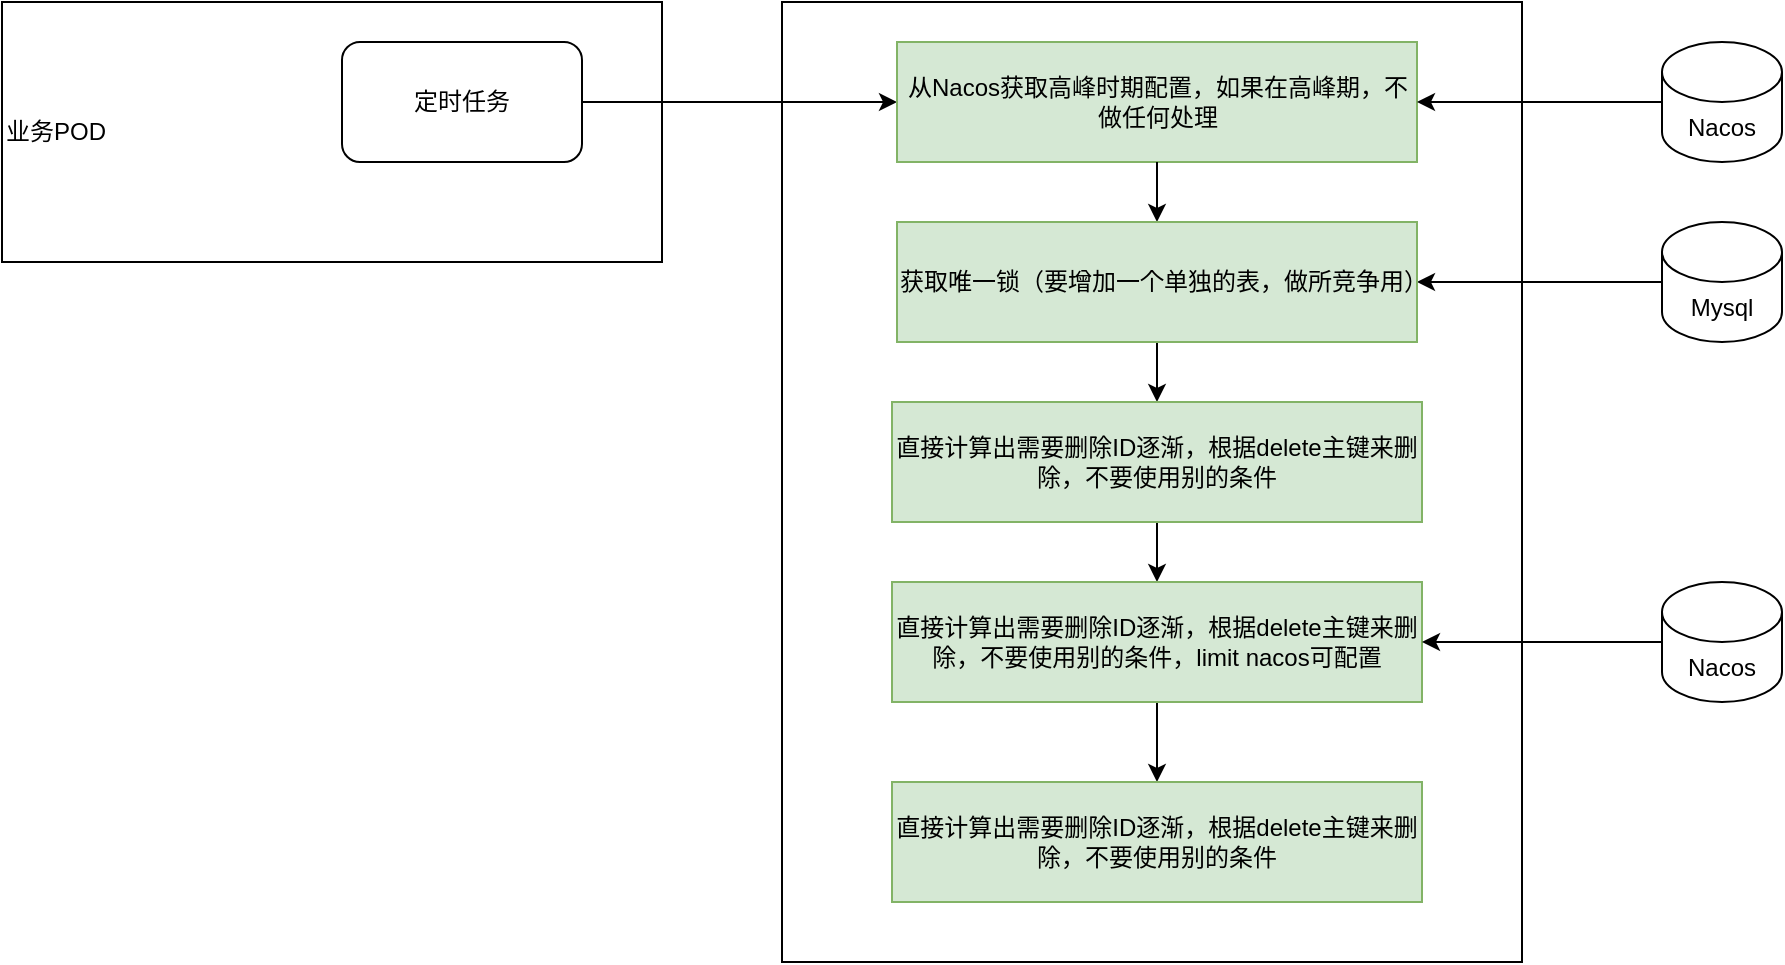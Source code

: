 <mxfile version="21.6.8" type="device">
  <diagram name="第 1 页" id="JPRXCqS387LlQBntc_6v">
    <mxGraphModel dx="1177" dy="846" grid="1" gridSize="10" guides="1" tooltips="1" connect="1" arrows="1" fold="1" page="1" pageScale="1" pageWidth="2339" pageHeight="3300" math="0" shadow="0">
      <root>
        <mxCell id="0" />
        <mxCell id="1" parent="0" />
        <mxCell id="Ko8muSTQ6zl2erQ20SfS-5" value="" style="rounded=0;whiteSpace=wrap;html=1;" vertex="1" parent="1">
          <mxGeometry x="410" y="70" width="370" height="480" as="geometry" />
        </mxCell>
        <mxCell id="Ko8muSTQ6zl2erQ20SfS-1" value="业务POD" style="rounded=0;whiteSpace=wrap;html=1;align=left;" vertex="1" parent="1">
          <mxGeometry x="20" y="70" width="330" height="130" as="geometry" />
        </mxCell>
        <mxCell id="Ko8muSTQ6zl2erQ20SfS-15" style="edgeStyle=orthogonalEdgeStyle;rounded=0;orthogonalLoop=1;jettySize=auto;html=1;" edge="1" parent="1" source="Ko8muSTQ6zl2erQ20SfS-3" target="Ko8muSTQ6zl2erQ20SfS-12">
          <mxGeometry relative="1" as="geometry" />
        </mxCell>
        <mxCell id="Ko8muSTQ6zl2erQ20SfS-3" value="Mysql" style="shape=cylinder3;whiteSpace=wrap;html=1;boundedLbl=1;backgroundOutline=1;size=15;" vertex="1" parent="1">
          <mxGeometry x="850" y="180" width="60" height="60" as="geometry" />
        </mxCell>
        <mxCell id="Ko8muSTQ6zl2erQ20SfS-10" style="edgeStyle=orthogonalEdgeStyle;rounded=0;orthogonalLoop=1;jettySize=auto;html=1;" edge="1" parent="1" source="Ko8muSTQ6zl2erQ20SfS-8" target="Ko8muSTQ6zl2erQ20SfS-9">
          <mxGeometry relative="1" as="geometry" />
        </mxCell>
        <mxCell id="Ko8muSTQ6zl2erQ20SfS-8" value="定时任务" style="rounded=1;whiteSpace=wrap;html=1;" vertex="1" parent="1">
          <mxGeometry x="190" y="90" width="120" height="60" as="geometry" />
        </mxCell>
        <mxCell id="Ko8muSTQ6zl2erQ20SfS-19" value="" style="edgeStyle=orthogonalEdgeStyle;rounded=0;orthogonalLoop=1;jettySize=auto;html=1;" edge="1" parent="1" source="Ko8muSTQ6zl2erQ20SfS-12" target="Ko8muSTQ6zl2erQ20SfS-13">
          <mxGeometry relative="1" as="geometry" />
        </mxCell>
        <mxCell id="Ko8muSTQ6zl2erQ20SfS-9" value="从Nacos获取高峰时期配置，如果在高峰期，不做任何处理" style="rounded=0;whiteSpace=wrap;html=1;fillColor=#d5e8d4;strokeColor=#82b366;" vertex="1" parent="1">
          <mxGeometry x="467.5" y="90" width="260" height="60" as="geometry" />
        </mxCell>
        <mxCell id="Ko8muSTQ6zl2erQ20SfS-14" style="edgeStyle=orthogonalEdgeStyle;rounded=0;orthogonalLoop=1;jettySize=auto;html=1;" edge="1" parent="1" source="Ko8muSTQ6zl2erQ20SfS-11" target="Ko8muSTQ6zl2erQ20SfS-9">
          <mxGeometry relative="1" as="geometry" />
        </mxCell>
        <mxCell id="Ko8muSTQ6zl2erQ20SfS-11" value="Nacos" style="shape=cylinder3;whiteSpace=wrap;html=1;boundedLbl=1;backgroundOutline=1;size=15;" vertex="1" parent="1">
          <mxGeometry x="850" y="90" width="60" height="60" as="geometry" />
        </mxCell>
        <mxCell id="Ko8muSTQ6zl2erQ20SfS-17" value="" style="edgeStyle=orthogonalEdgeStyle;rounded=0;orthogonalLoop=1;jettySize=auto;html=1;" edge="1" parent="1" source="Ko8muSTQ6zl2erQ20SfS-13" target="Ko8muSTQ6zl2erQ20SfS-16">
          <mxGeometry relative="1" as="geometry" />
        </mxCell>
        <mxCell id="Ko8muSTQ6zl2erQ20SfS-13" value="直接计算出需要删除ID逐渐，根据delete主键来删除，不要使用别的条件" style="rounded=0;whiteSpace=wrap;html=1;fillColor=#d5e8d4;strokeColor=#82b366;" vertex="1" parent="1">
          <mxGeometry x="465" y="270" width="265" height="60" as="geometry" />
        </mxCell>
        <mxCell id="Ko8muSTQ6zl2erQ20SfS-25" value="" style="edgeStyle=orthogonalEdgeStyle;rounded=0;orthogonalLoop=1;jettySize=auto;html=1;" edge="1" parent="1" source="Ko8muSTQ6zl2erQ20SfS-16" target="Ko8muSTQ6zl2erQ20SfS-22">
          <mxGeometry relative="1" as="geometry" />
        </mxCell>
        <mxCell id="Ko8muSTQ6zl2erQ20SfS-16" value="直接计算出需要删除ID逐渐，根据delete主键来删除，不要使用别的条件，limit nacos可配置" style="rounded=0;whiteSpace=wrap;html=1;fillColor=#d5e8d4;strokeColor=#82b366;" vertex="1" parent="1">
          <mxGeometry x="465" y="360" width="265" height="60" as="geometry" />
        </mxCell>
        <mxCell id="Ko8muSTQ6zl2erQ20SfS-20" value="" style="edgeStyle=orthogonalEdgeStyle;rounded=0;orthogonalLoop=1;jettySize=auto;html=1;" edge="1" parent="1" source="Ko8muSTQ6zl2erQ20SfS-9" target="Ko8muSTQ6zl2erQ20SfS-12">
          <mxGeometry relative="1" as="geometry">
            <mxPoint x="600" y="160" as="sourcePoint" />
            <mxPoint x="598" y="260" as="targetPoint" />
          </mxGeometry>
        </mxCell>
        <mxCell id="Ko8muSTQ6zl2erQ20SfS-12" value="获取唯一锁（要增加一个单独的表，做所竞争用）" style="rounded=0;whiteSpace=wrap;html=1;fillColor=#d5e8d4;strokeColor=#82b366;" vertex="1" parent="1">
          <mxGeometry x="467.5" y="180" width="260" height="60" as="geometry" />
        </mxCell>
        <mxCell id="Ko8muSTQ6zl2erQ20SfS-22" value="直接计算出需要删除ID逐渐，根据delete主键来删除，不要使用别的条件" style="rounded=0;whiteSpace=wrap;html=1;fillColor=#d5e8d4;strokeColor=#82b366;" vertex="1" parent="1">
          <mxGeometry x="465" y="460" width="265" height="60" as="geometry" />
        </mxCell>
        <mxCell id="Ko8muSTQ6zl2erQ20SfS-24" style="edgeStyle=orthogonalEdgeStyle;rounded=0;orthogonalLoop=1;jettySize=auto;html=1;" edge="1" parent="1" source="Ko8muSTQ6zl2erQ20SfS-23" target="Ko8muSTQ6zl2erQ20SfS-16">
          <mxGeometry relative="1" as="geometry" />
        </mxCell>
        <mxCell id="Ko8muSTQ6zl2erQ20SfS-23" value="Nacos" style="shape=cylinder3;whiteSpace=wrap;html=1;boundedLbl=1;backgroundOutline=1;size=15;" vertex="1" parent="1">
          <mxGeometry x="850" y="360" width="60" height="60" as="geometry" />
        </mxCell>
      </root>
    </mxGraphModel>
  </diagram>
</mxfile>
